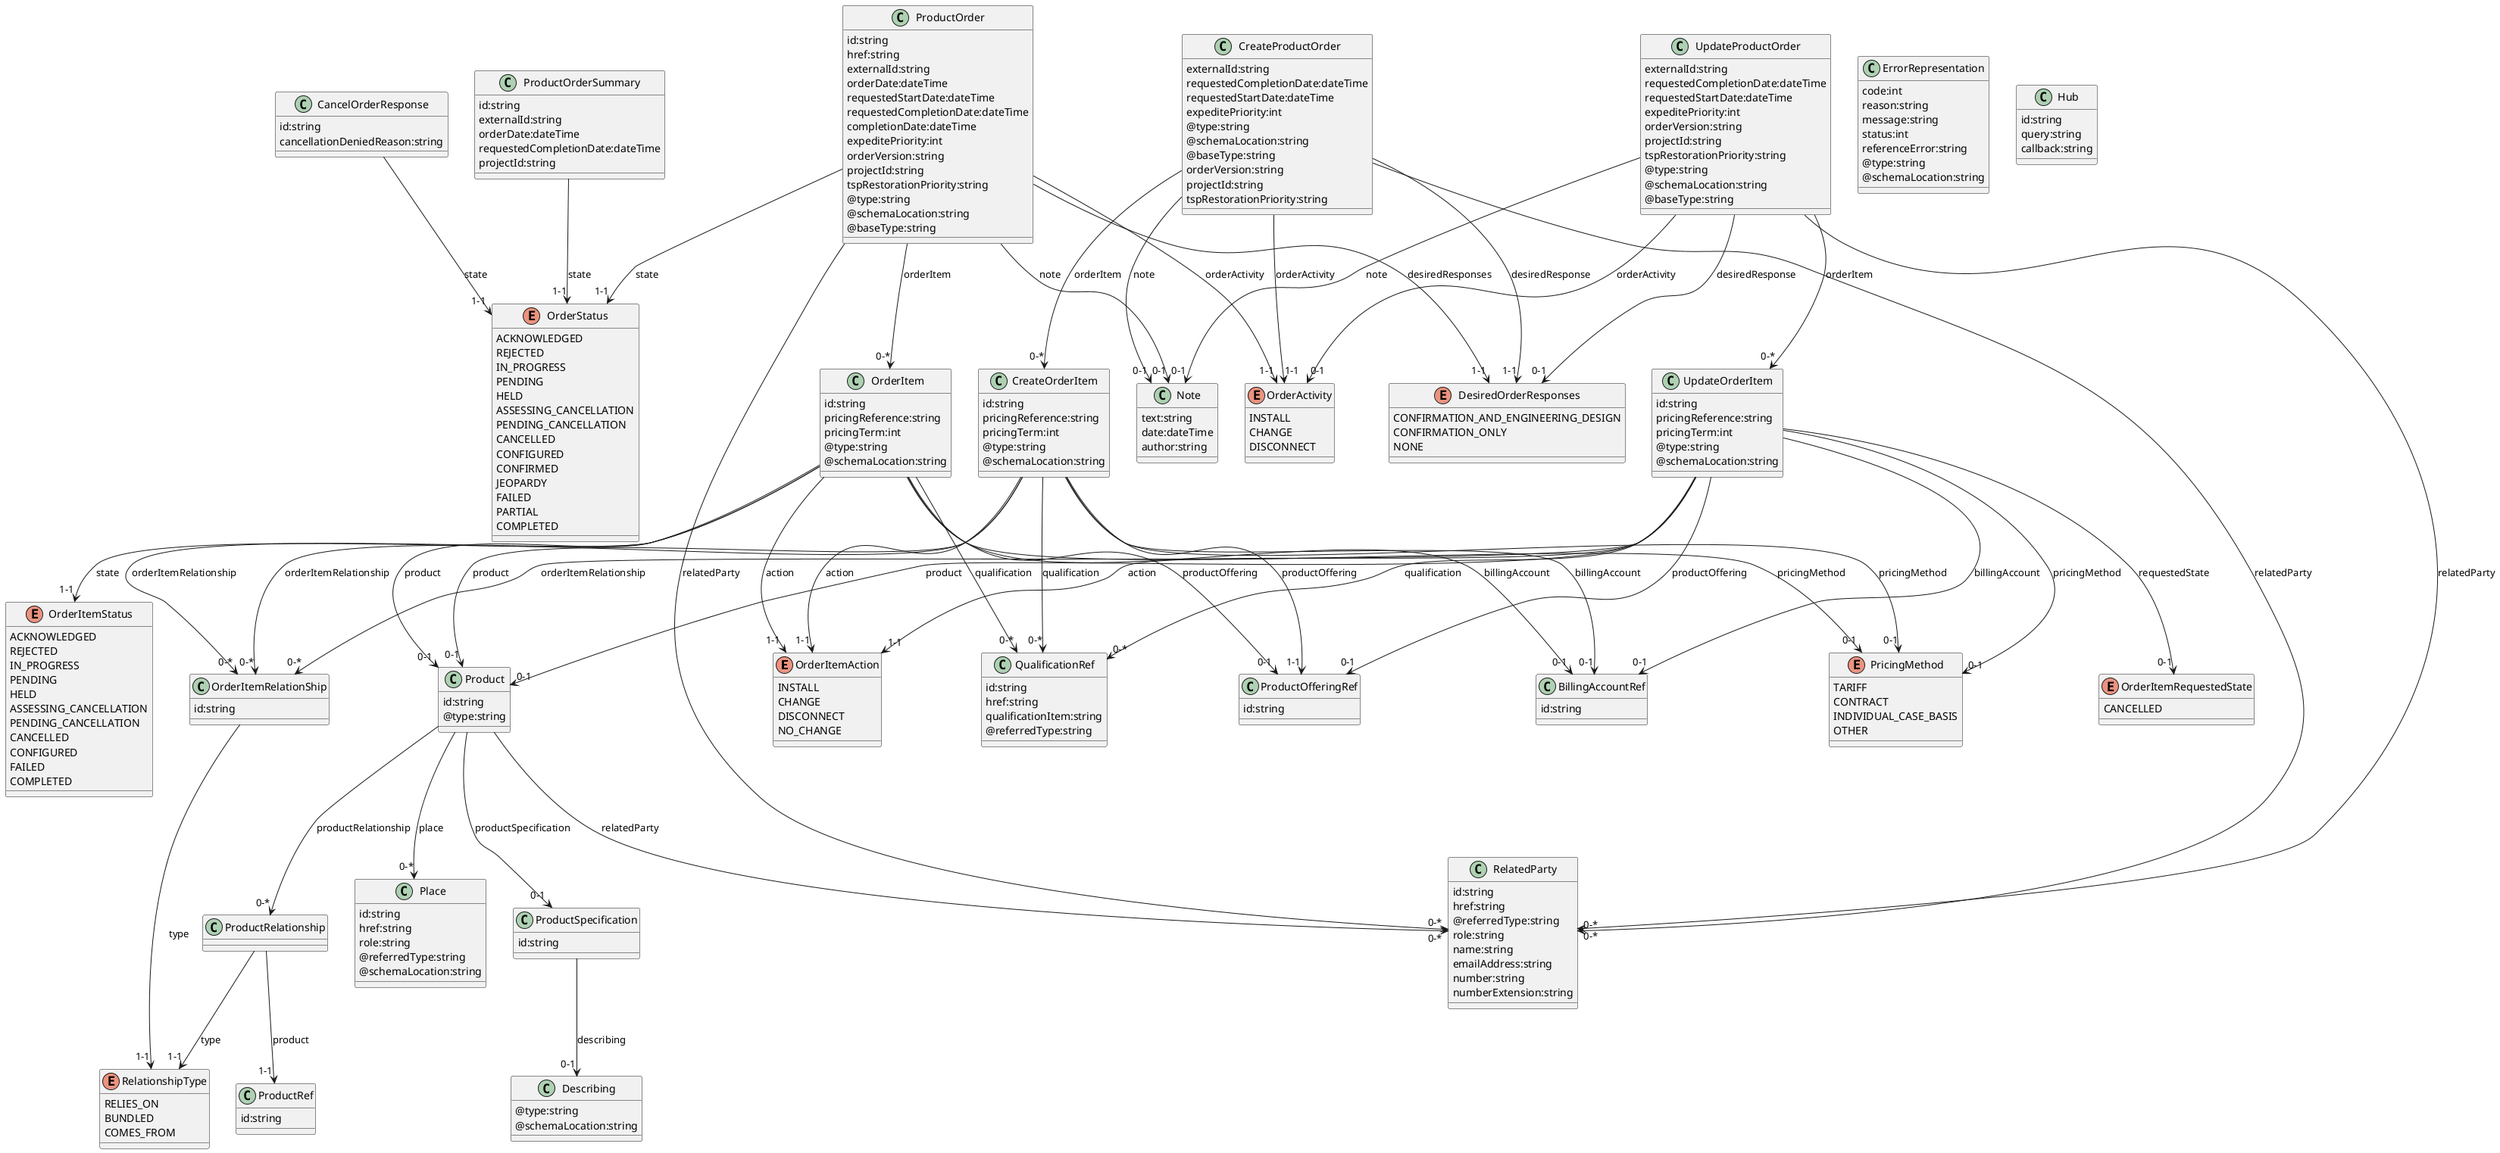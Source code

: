@startuml

enum OrderItemAction {
   INSTALL
   CHANGE
   DISCONNECT
   NO_CHANGE
}
enum OrderStatus {
   ACKNOWLEDGED
   REJECTED
   IN_PROGRESS
   PENDING
   HELD
   ASSESSING_CANCELLATION
   PENDING_CANCELLATION
   CANCELLED
   CONFIGURED
   CONFIRMED
   JEOPARDY
   FAILED
   PARTIAL
   COMPLETED
}
enum RelationshipType {
   RELIES_ON
   BUNDLED
   COMES_FROM
}
enum OrderActivity {
   INSTALL
   CHANGE
   DISCONNECT
}
enum DesiredOrderResponses {
   CONFIRMATION_AND_ENGINEERING_DESIGN
   CONFIRMATION_ONLY
   NONE
}
enum PricingMethod {
   TARIFF
   CONTRACT
   INDIVIDUAL_CASE_BASIS
   OTHER
}
enum OrderItemStatus {
   ACKNOWLEDGED
   REJECTED
   IN_PROGRESS
   PENDING
   HELD
   ASSESSING_CANCELLATION
   PENDING_CANCELLATION
   CANCELLED
   CONFIGURED
   FAILED
   COMPLETED
}
enum OrderItemRequestedState {
   CANCELLED
}

class ErrorRepresentation {
   code:int
   reason:string
   message:string
   status:int
   referenceError:string
   @type:string
   @schemaLocation:string
}

class BillingAccountRef {
   id:string
}

class Place {
   id:string
   href:string
   role:string
   @referredType:string
   @schemaLocation:string
}

class ProductOrder {
   id:string
   href:string
   externalId:string
   orderDate:dateTime
   requestedStartDate:dateTime
   requestedCompletionDate:dateTime
   completionDate:dateTime
   expeditePriority:int
   orderVersion:string
   projectId:string
   tspRestorationPriority:string
   @type:string
   @schemaLocation:string
   @baseType:string
}
   ProductOrder --> "1-1" OrderStatus : state
   ProductOrder --> "1-1" OrderActivity : orderActivity
   ProductOrder --> "1-1" DesiredOrderResponses : desiredResponses
   ProductOrder --> "0-*" RelatedParty : relatedParty
   ProductOrder --> "0-1" Note : note
   ProductOrder --> "0-*" OrderItem : orderItem

class Note {
   text:string
   date:dateTime
   author:string
}

class OrderItem {
   id:string
   pricingReference:string
   pricingTerm:int
   @type:string
   @schemaLocation:string
}
   OrderItem --> "1-1" OrderItemAction : action
   OrderItem --> "1-1" OrderItemStatus : state
   OrderItem --> "0-1" PricingMethod : pricingMethod
   OrderItem --> "0-1" BillingAccountRef : billingAccount
   OrderItem --> "0-1" ProductOfferingRef : productOffering
   OrderItem --> "0-1" Product : product
   OrderItem --> "0-*" OrderItemRelationShip : orderItemRelationship
   OrderItem --> "0-*" QualificationRef : qualification

class ProductOfferingRef {
   id:string
}

class Product {
   id:string
   @type:string
}
   Product --> "0-1" ProductSpecification : productSpecification
   Product --> "0-*" Place : place
   Product --> "0-*" RelatedParty : relatedParty
   Product --> "0-*" ProductRelationship : productRelationship

class OrderItemRelationShip {
   id:string
}
   OrderItemRelationShip --> "1-1" RelationshipType : type

class ProductRelationship
   ProductRelationship --> "1-1" RelationshipType : type
   ProductRelationship --> "1-1" ProductRef : product

class ProductRef {
   id:string
}

class Hub {
   id:string
   query:string
   callback:string
}

class QualificationRef {
   id:string
   href:string
   qualificationItem:string
   @referredType:string
}

class RelatedParty {
   id:string
   href:string
   @referredType:string
   role:string
   name:string
   emailAddress:string
   number:string
   numberExtension:string
}

class CreateProductOrder {
   externalId:string
   requestedCompletionDate:dateTime
   requestedStartDate:dateTime
   expeditePriority:int
   @type:string
   @schemaLocation:string
   @baseType:string
   orderVersion:string
   projectId:string
   tspRestorationPriority:string
}
   CreateProductOrder --> "1-1" OrderActivity : orderActivity
   CreateProductOrder --> "1-1" DesiredOrderResponses : desiredResponse
   CreateProductOrder --> "0-*" RelatedParty : relatedParty
   CreateProductOrder --> "0-1" Note : note
   CreateProductOrder --> "0-*" CreateOrderItem : orderItem

class ProductSpecification {
   id:string
}
   ProductSpecification --> "0-1" Describing : describing

class Describing {
   @type:string
   @schemaLocation:string
}

class CreateOrderItem {
   id:string
   pricingReference:string
   pricingTerm:int
   @type:string
   @schemaLocation:string
}
   CreateOrderItem --> "1-1" OrderItemAction : action
   CreateOrderItem --> "0-1" PricingMethod : pricingMethod
   CreateOrderItem --> "0-1" BillingAccountRef : billingAccount
   CreateOrderItem --> "1-1" ProductOfferingRef : productOffering
   CreateOrderItem --> "0-1" Product : product
   CreateOrderItem --> "0-*" OrderItemRelationShip : orderItemRelationship
   CreateOrderItem --> "0-*" QualificationRef : qualification

class ProductOrderSummary {
   id:string
   externalId:string
   orderDate:dateTime
   requestedCompletionDate:dateTime
   projectId:string
}
   ProductOrderSummary --> "1-1" OrderStatus : state

class CancelOrderResponse {
   id:string
   cancellationDeniedReason:string
}
   CancelOrderResponse --> "1-1" OrderStatus : state

class UpdateOrderItem {
   id:string
   pricingReference:string
   pricingTerm:int
   @type:string
   @schemaLocation:string
}
   UpdateOrderItem --> "1-1" OrderItemAction : action
   UpdateOrderItem --> "0-1" OrderItemRequestedState : requestedState
   UpdateOrderItem --> "0-1" PricingMethod : pricingMethod
   UpdateOrderItem --> "0-1" BillingAccountRef : billingAccount
   UpdateOrderItem --> "0-1" ProductOfferingRef : productOffering
   UpdateOrderItem --> "0-1" Product : product
   UpdateOrderItem --> "0-*" OrderItemRelationShip : orderItemRelationship
   UpdateOrderItem --> "0-*" QualificationRef : qualification

class UpdateProductOrder {
   externalId:string
   requestedCompletionDate:dateTime
   requestedStartDate:dateTime
   expeditePriority:int
   orderVersion:string
   projectId:string
   tspRestorationPriority:string
   @type:string
   @schemaLocation:string
   @baseType:string
}
   UpdateProductOrder --> "0-1" OrderActivity : orderActivity
   UpdateProductOrder --> "0-1" DesiredOrderResponses : desiredResponse
   UpdateProductOrder --> "0-*" RelatedParty : relatedParty
   UpdateProductOrder --> "0-1" Note : note
   UpdateProductOrder --> "0-*" UpdateOrderItem : orderItem

@enduml